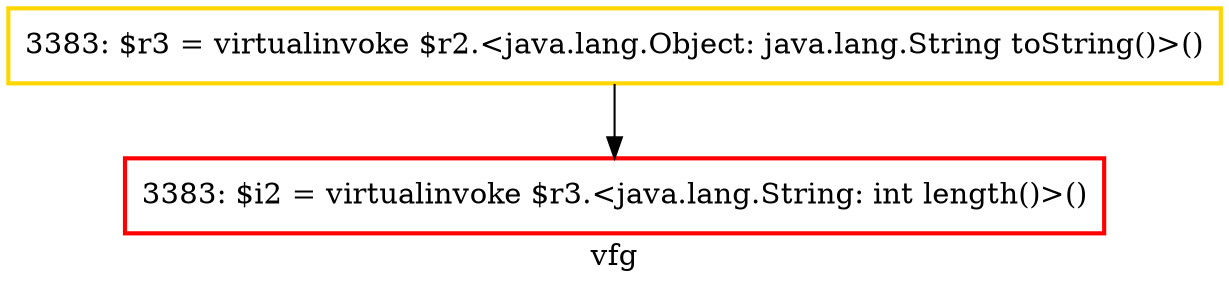 digraph "vfg" {
    label="vfg";
node [shape=box];
"3383: $i2 = virtualinvoke $r3.<java.lang.String: int length()>()" [style=bold] [color=red]
"3383: $r3 = virtualinvoke $r2.<java.lang.Object: java.lang.String toString()>()" [style=bold] [color=gold]
"3383: $r3 = virtualinvoke $r2.<java.lang.Object: java.lang.String toString()>()"->"3383: $i2 = virtualinvoke $r3.<java.lang.String: int length()>()";

}